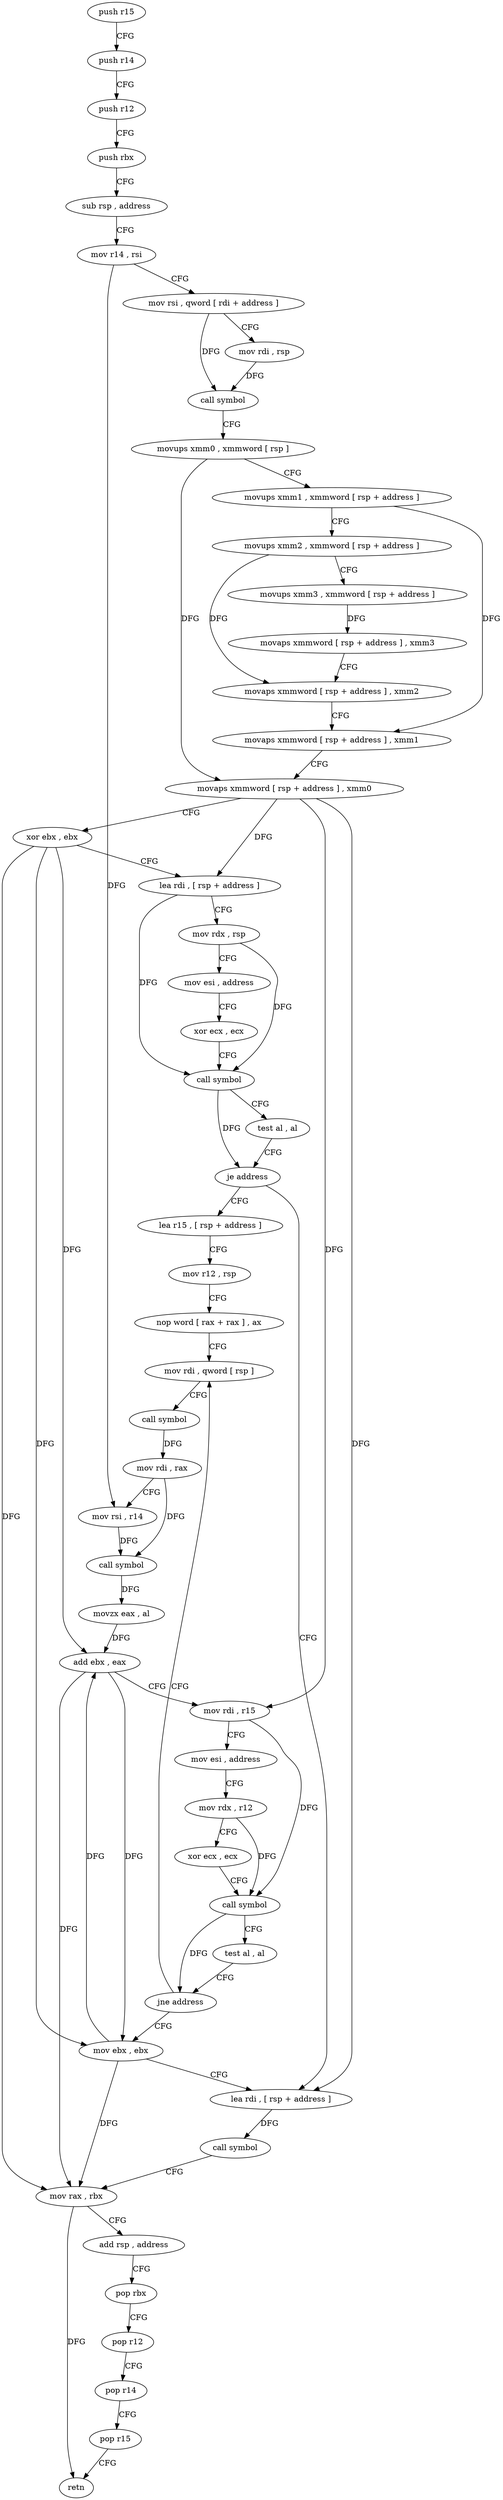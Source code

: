 digraph "func" {
"81648" [label = "push r15" ]
"81650" [label = "push r14" ]
"81652" [label = "push r12" ]
"81654" [label = "push rbx" ]
"81655" [label = "sub rsp , address" ]
"81662" [label = "mov r14 , rsi" ]
"81665" [label = "mov rsi , qword [ rdi + address ]" ]
"81669" [label = "mov rdi , rsp" ]
"81672" [label = "call symbol" ]
"81677" [label = "movups xmm0 , xmmword [ rsp ]" ]
"81681" [label = "movups xmm1 , xmmword [ rsp + address ]" ]
"81686" [label = "movups xmm2 , xmmword [ rsp + address ]" ]
"81691" [label = "movups xmm3 , xmmword [ rsp + address ]" ]
"81696" [label = "movaps xmmword [ rsp + address ] , xmm3" ]
"81701" [label = "movaps xmmword [ rsp + address ] , xmm2" ]
"81706" [label = "movaps xmmword [ rsp + address ] , xmm1" ]
"81711" [label = "movaps xmmword [ rsp + address ] , xmm0" ]
"81716" [label = "xor ebx , ebx" ]
"81718" [label = "lea rdi , [ rsp + address ]" ]
"81723" [label = "mov rdx , rsp" ]
"81726" [label = "mov esi , address" ]
"81731" [label = "xor ecx , ecx" ]
"81733" [label = "call symbol" ]
"81738" [label = "test al , al" ]
"81740" [label = "je address" ]
"81809" [label = "lea rdi , [ rsp + address ]" ]
"81742" [label = "lea r15 , [ rsp + address ]" ]
"81814" [label = "call symbol" ]
"81819" [label = "mov rax , rbx" ]
"81822" [label = "add rsp , address" ]
"81829" [label = "pop rbx" ]
"81830" [label = "pop r12" ]
"81832" [label = "pop r14" ]
"81834" [label = "pop r15" ]
"81836" [label = "retn" ]
"81747" [label = "mov r12 , rsp" ]
"81750" [label = "nop word [ rax + rax ] , ax" ]
"81760" [label = "mov rdi , qword [ rsp ]" ]
"81764" [label = "call symbol" ]
"81769" [label = "mov rdi , rax" ]
"81772" [label = "mov rsi , r14" ]
"81775" [label = "call symbol" ]
"81780" [label = "movzx eax , al" ]
"81783" [label = "add ebx , eax" ]
"81785" [label = "mov rdi , r15" ]
"81788" [label = "mov esi , address" ]
"81793" [label = "mov rdx , r12" ]
"81796" [label = "xor ecx , ecx" ]
"81798" [label = "call symbol" ]
"81803" [label = "test al , al" ]
"81805" [label = "jne address" ]
"81807" [label = "mov ebx , ebx" ]
"81648" -> "81650" [ label = "CFG" ]
"81650" -> "81652" [ label = "CFG" ]
"81652" -> "81654" [ label = "CFG" ]
"81654" -> "81655" [ label = "CFG" ]
"81655" -> "81662" [ label = "CFG" ]
"81662" -> "81665" [ label = "CFG" ]
"81662" -> "81772" [ label = "DFG" ]
"81665" -> "81669" [ label = "CFG" ]
"81665" -> "81672" [ label = "DFG" ]
"81669" -> "81672" [ label = "DFG" ]
"81672" -> "81677" [ label = "CFG" ]
"81677" -> "81681" [ label = "CFG" ]
"81677" -> "81711" [ label = "DFG" ]
"81681" -> "81686" [ label = "CFG" ]
"81681" -> "81706" [ label = "DFG" ]
"81686" -> "81691" [ label = "CFG" ]
"81686" -> "81701" [ label = "DFG" ]
"81691" -> "81696" [ label = "DFG" ]
"81696" -> "81701" [ label = "CFG" ]
"81701" -> "81706" [ label = "CFG" ]
"81706" -> "81711" [ label = "CFG" ]
"81711" -> "81716" [ label = "CFG" ]
"81711" -> "81718" [ label = "DFG" ]
"81711" -> "81809" [ label = "DFG" ]
"81711" -> "81785" [ label = "DFG" ]
"81716" -> "81718" [ label = "CFG" ]
"81716" -> "81819" [ label = "DFG" ]
"81716" -> "81783" [ label = "DFG" ]
"81716" -> "81807" [ label = "DFG" ]
"81718" -> "81723" [ label = "CFG" ]
"81718" -> "81733" [ label = "DFG" ]
"81723" -> "81726" [ label = "CFG" ]
"81723" -> "81733" [ label = "DFG" ]
"81726" -> "81731" [ label = "CFG" ]
"81731" -> "81733" [ label = "CFG" ]
"81733" -> "81738" [ label = "CFG" ]
"81733" -> "81740" [ label = "DFG" ]
"81738" -> "81740" [ label = "CFG" ]
"81740" -> "81809" [ label = "CFG" ]
"81740" -> "81742" [ label = "CFG" ]
"81809" -> "81814" [ label = "DFG" ]
"81742" -> "81747" [ label = "CFG" ]
"81814" -> "81819" [ label = "CFG" ]
"81819" -> "81822" [ label = "CFG" ]
"81819" -> "81836" [ label = "DFG" ]
"81822" -> "81829" [ label = "CFG" ]
"81829" -> "81830" [ label = "CFG" ]
"81830" -> "81832" [ label = "CFG" ]
"81832" -> "81834" [ label = "CFG" ]
"81834" -> "81836" [ label = "CFG" ]
"81747" -> "81750" [ label = "CFG" ]
"81750" -> "81760" [ label = "CFG" ]
"81760" -> "81764" [ label = "CFG" ]
"81764" -> "81769" [ label = "DFG" ]
"81769" -> "81772" [ label = "CFG" ]
"81769" -> "81775" [ label = "DFG" ]
"81772" -> "81775" [ label = "DFG" ]
"81775" -> "81780" [ label = "DFG" ]
"81780" -> "81783" [ label = "DFG" ]
"81783" -> "81785" [ label = "CFG" ]
"81783" -> "81819" [ label = "DFG" ]
"81783" -> "81807" [ label = "DFG" ]
"81785" -> "81788" [ label = "CFG" ]
"81785" -> "81798" [ label = "DFG" ]
"81788" -> "81793" [ label = "CFG" ]
"81793" -> "81796" [ label = "CFG" ]
"81793" -> "81798" [ label = "DFG" ]
"81796" -> "81798" [ label = "CFG" ]
"81798" -> "81803" [ label = "CFG" ]
"81798" -> "81805" [ label = "DFG" ]
"81803" -> "81805" [ label = "CFG" ]
"81805" -> "81760" [ label = "CFG" ]
"81805" -> "81807" [ label = "CFG" ]
"81807" -> "81809" [ label = "CFG" ]
"81807" -> "81819" [ label = "DFG" ]
"81807" -> "81783" [ label = "DFG" ]
}
